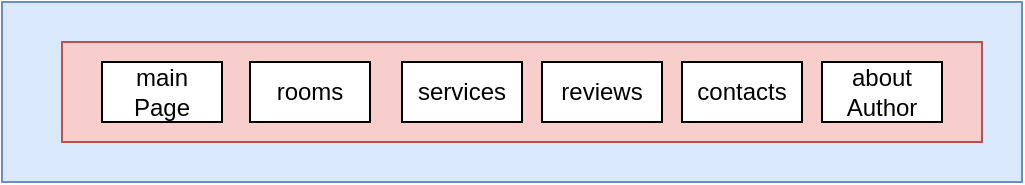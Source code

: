 <mxfile version="14.0.1" type="device"><diagram id="9DXFV32WuDWCFUFI6KPN" name="Page-1"><mxGraphModel dx="744" dy="418" grid="1" gridSize="10" guides="1" tooltips="1" connect="1" arrows="1" fold="1" page="1" pageScale="1" pageWidth="827" pageHeight="1169" math="0" shadow="0"><root><mxCell id="0"/><mxCell id="1" parent="0"/><mxCell id="3ykJZRyxbHxBwk63Xq7x-2" value="" style="rounded=0;whiteSpace=wrap;html=1;fillColor=#dae8fc;strokeColor=#6c8ebf;" vertex="1" parent="1"><mxGeometry x="230" y="60" width="510" height="90" as="geometry"/></mxCell><mxCell id="3ykJZRyxbHxBwk63Xq7x-6" value="&lt;br&gt;&lt;br&gt;&lt;div style=&quot;text-align: left&quot;&gt;&lt;br&gt;&lt;/div&gt;" style="rounded=0;whiteSpace=wrap;html=1;fillColor=#f8cecc;strokeColor=#b85450;" vertex="1" parent="1"><mxGeometry x="260" y="80" width="460" height="50" as="geometry"/></mxCell><mxCell id="3ykJZRyxbHxBwk63Xq7x-34" value="" style="rounded=0;whiteSpace=wrap;html=1;" vertex="1" parent="1"><mxGeometry x="280" y="90" width="60" height="30" as="geometry"/></mxCell><mxCell id="3ykJZRyxbHxBwk63Xq7x-35" value="" style="rounded=0;whiteSpace=wrap;html=1;" vertex="1" parent="1"><mxGeometry x="354" y="90" width="60" height="30" as="geometry"/></mxCell><mxCell id="3ykJZRyxbHxBwk63Xq7x-36" value="" style="rounded=0;whiteSpace=wrap;html=1;" vertex="1" parent="1"><mxGeometry x="430" y="90" width="60" height="30" as="geometry"/></mxCell><mxCell id="3ykJZRyxbHxBwk63Xq7x-37" value="" style="rounded=0;whiteSpace=wrap;html=1;" vertex="1" parent="1"><mxGeometry x="500" y="90" width="60" height="30" as="geometry"/></mxCell><mxCell id="3ykJZRyxbHxBwk63Xq7x-38" value="&lt;span style=&quot;color: rgba(0 , 0 , 0 , 0) ; font-family: monospace ; font-size: 0px&quot;&gt;%3CmxGraphModel%3E%3Croot%3E%3CmxCell%20id%3D%220%22%2F%3E%3CmxCell%20id%3D%221%22%20parent%3D%220%22%2F%3E%3CmxCell%20id%3D%222%22%20value%3D%22%22%20style%3D%22rounded%3D0%3BwhiteSpace%3Dwrap%3Bhtml%3D1%3B%22%20vertex%3D%221%22%20parent%3D%221%22%3E%3CmxGeometry%20x%3D%22570%22%20y%3D%2290%22%20width%3D%2260%22%20height%3D%2230%22%20as%3D%22geometry%22%2F%3E%3C%2FmxCell%3E%3C%2Froot%3E%3C%2FmxGraphModel%3E&lt;/span&gt;" style="rounded=0;whiteSpace=wrap;html=1;" vertex="1" parent="1"><mxGeometry x="570" y="90" width="60" height="30" as="geometry"/></mxCell><mxCell id="3ykJZRyxbHxBwk63Xq7x-39" value="main Page&lt;span style=&quot;color: rgba(0 , 0 , 0 , 0) ; font-family: monospace ; font-size: 0px&quot;&gt;%3CmxGraphModel%3E%3Croot%3E%3CmxCell%20id%3D%220%22%2F%3E%3CmxCell%20id%3D%221%22%20parent%3D%220%22%2F%3E%3CmxCell%20id%3D%222%22%20value%3D%22article%22%20style%3D%22text%3Bhtml%3D1%3BstrokeColor%3Dnone%3BfillColor%3Dnone%3Balign%3Dcenter%3BverticalAlign%3Dmiddle%3BwhiteSpace%3Dwrap%3Brounded%3D0%3B%22%20vertex%3D%221%22%20parent%3D%221%22%3E%3CmxGeometry%20x%3D%22314%22%20y%3D%22160%22%20width%3D%2240%22%20height%3D%2220%22%20as%3D%22geometry%22%2F%3E%3C%2FmxCell%3E%3C%2Froot%3E%3C%2FmxGraphModel%3E&lt;/span&gt;" style="text;html=1;strokeColor=none;fillColor=none;align=center;verticalAlign=middle;whiteSpace=wrap;rounded=0;" vertex="1" parent="1"><mxGeometry x="290" y="95" width="40" height="20" as="geometry"/></mxCell><mxCell id="3ykJZRyxbHxBwk63Xq7x-40" value="rooms" style="text;html=1;strokeColor=none;fillColor=none;align=center;verticalAlign=middle;whiteSpace=wrap;rounded=0;" vertex="1" parent="1"><mxGeometry x="364" y="95" width="40" height="20" as="geometry"/></mxCell><mxCell id="3ykJZRyxbHxBwk63Xq7x-43" value="services" style="text;html=1;strokeColor=none;fillColor=none;align=center;verticalAlign=middle;whiteSpace=wrap;rounded=0;" vertex="1" parent="1"><mxGeometry x="440" y="95" width="40" height="20" as="geometry"/></mxCell><mxCell id="3ykJZRyxbHxBwk63Xq7x-44" value="reviews" style="text;html=1;strokeColor=none;fillColor=none;align=center;verticalAlign=middle;whiteSpace=wrap;rounded=0;" vertex="1" parent="1"><mxGeometry x="510" y="95" width="40" height="20" as="geometry"/></mxCell><mxCell id="3ykJZRyxbHxBwk63Xq7x-45" value="" style="rounded=0;whiteSpace=wrap;html=1;" vertex="1" parent="1"><mxGeometry x="640" y="90" width="60" height="30" as="geometry"/></mxCell><mxCell id="3ykJZRyxbHxBwk63Xq7x-46" value="contacts" style="text;html=1;strokeColor=none;fillColor=none;align=center;verticalAlign=middle;whiteSpace=wrap;rounded=0;" vertex="1" parent="1"><mxGeometry x="580" y="95" width="40" height="20" as="geometry"/></mxCell><mxCell id="3ykJZRyxbHxBwk63Xq7x-47" value="about Author" style="text;html=1;strokeColor=none;fillColor=none;align=center;verticalAlign=middle;whiteSpace=wrap;rounded=0;" vertex="1" parent="1"><mxGeometry x="650" y="95" width="40" height="20" as="geometry"/></mxCell></root></mxGraphModel></diagram></mxfile>